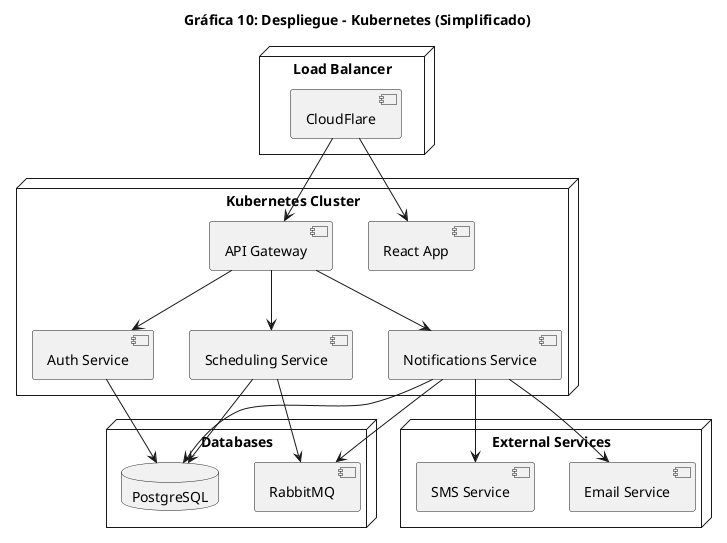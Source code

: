@startuml despliegue-simple
title Gráfica 10: Despliegue - Kubernetes (Simplificado)

node "Load Balancer" {
    [CloudFlare] as lb
}

node "Kubernetes Cluster" {
    [React App] as frontend
    [API Gateway] as gateway
    [Auth Service] as auth
    [Scheduling Service] as sched
    [Notifications Service] as notif
}

node "Databases" {
    database "PostgreSQL" as db
    [RabbitMQ] as queue
}

node "External Services" {
    [Email Service] as email
    [SMS Service] as sms
}

' Conexiones
lb --> frontend
lb --> gateway

gateway --> auth
gateway --> sched
gateway --> notif

auth --> db
sched --> db
notif --> db

sched --> queue
notif --> queue

notif --> email
notif --> sms

@enduml